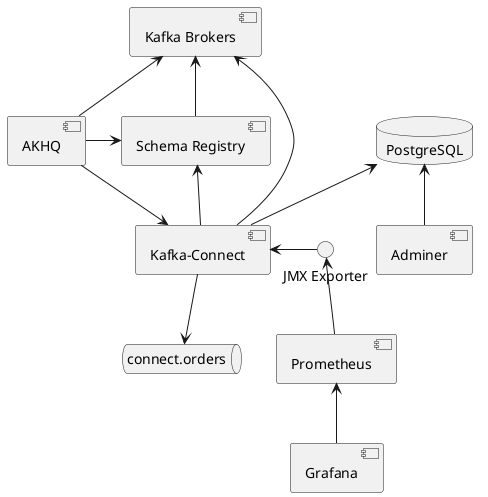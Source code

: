 @startuml
component kafka_brokers as "Kafka Brokers"
component schema_registry as "Schema Registry"
component akhq as "AKHQ"

interface jmx_exporter as "JMX Exporter"
component kafka_connect as "Kafka-Connect"
jmx_exporter -> kafka_connect

database postgresql as "PostgreSQL"
component adminer as "Adminer"

component prometheus as "Prometheus"
component grafana as "Grafana"

queue connect.orders

kafka_brokers <-- schema_registry

postgresql <-- adminer

kafka_brokers <-- kafka_connect
schema_registry <-- kafka_connect
postgresql <-- kafka_connect

akhq -up-> kafka_brokers
akhq -> schema_registry
akhq --> kafka_connect

kafka_connect --> connect.orders

jmx_exporter <-- prometheus
prometheus <-- grafana
@enduml
